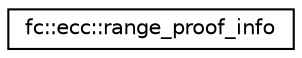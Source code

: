 digraph "Graphical Class Hierarchy"
{
  edge [fontname="Helvetica",fontsize="10",labelfontname="Helvetica",labelfontsize="10"];
  node [fontname="Helvetica",fontsize="10",shape=record];
  rankdir="LR";
  Node0 [label="fc::ecc::range_proof_info",height=0.2,width=0.4,color="black", fillcolor="white", style="filled",URL="$structfc_1_1ecc_1_1range__proof__info.html"];
}
